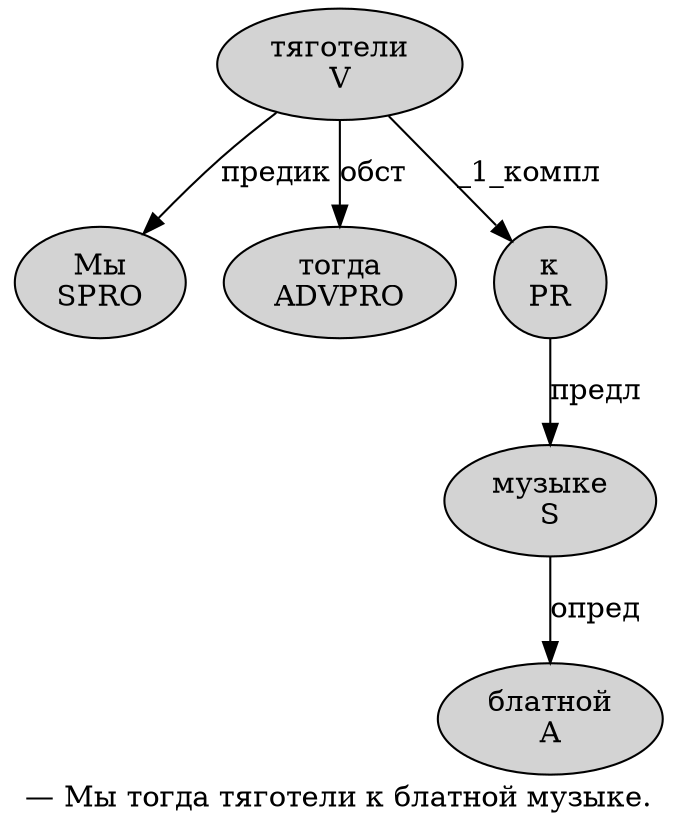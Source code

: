 digraph SENTENCE_1337 {
	graph [label="— Мы тогда тяготели к блатной музыке."]
	node [style=filled]
		1 [label="Мы
SPRO" color="" fillcolor=lightgray penwidth=1 shape=ellipse]
		2 [label="тогда
ADVPRO" color="" fillcolor=lightgray penwidth=1 shape=ellipse]
		3 [label="тяготели
V" color="" fillcolor=lightgray penwidth=1 shape=ellipse]
		4 [label="к
PR" color="" fillcolor=lightgray penwidth=1 shape=ellipse]
		5 [label="блатной
A" color="" fillcolor=lightgray penwidth=1 shape=ellipse]
		6 [label="музыке
S" color="" fillcolor=lightgray penwidth=1 shape=ellipse]
			4 -> 6 [label="предл"]
			6 -> 5 [label="опред"]
			3 -> 1 [label="предик"]
			3 -> 2 [label="обст"]
			3 -> 4 [label="_1_компл"]
}